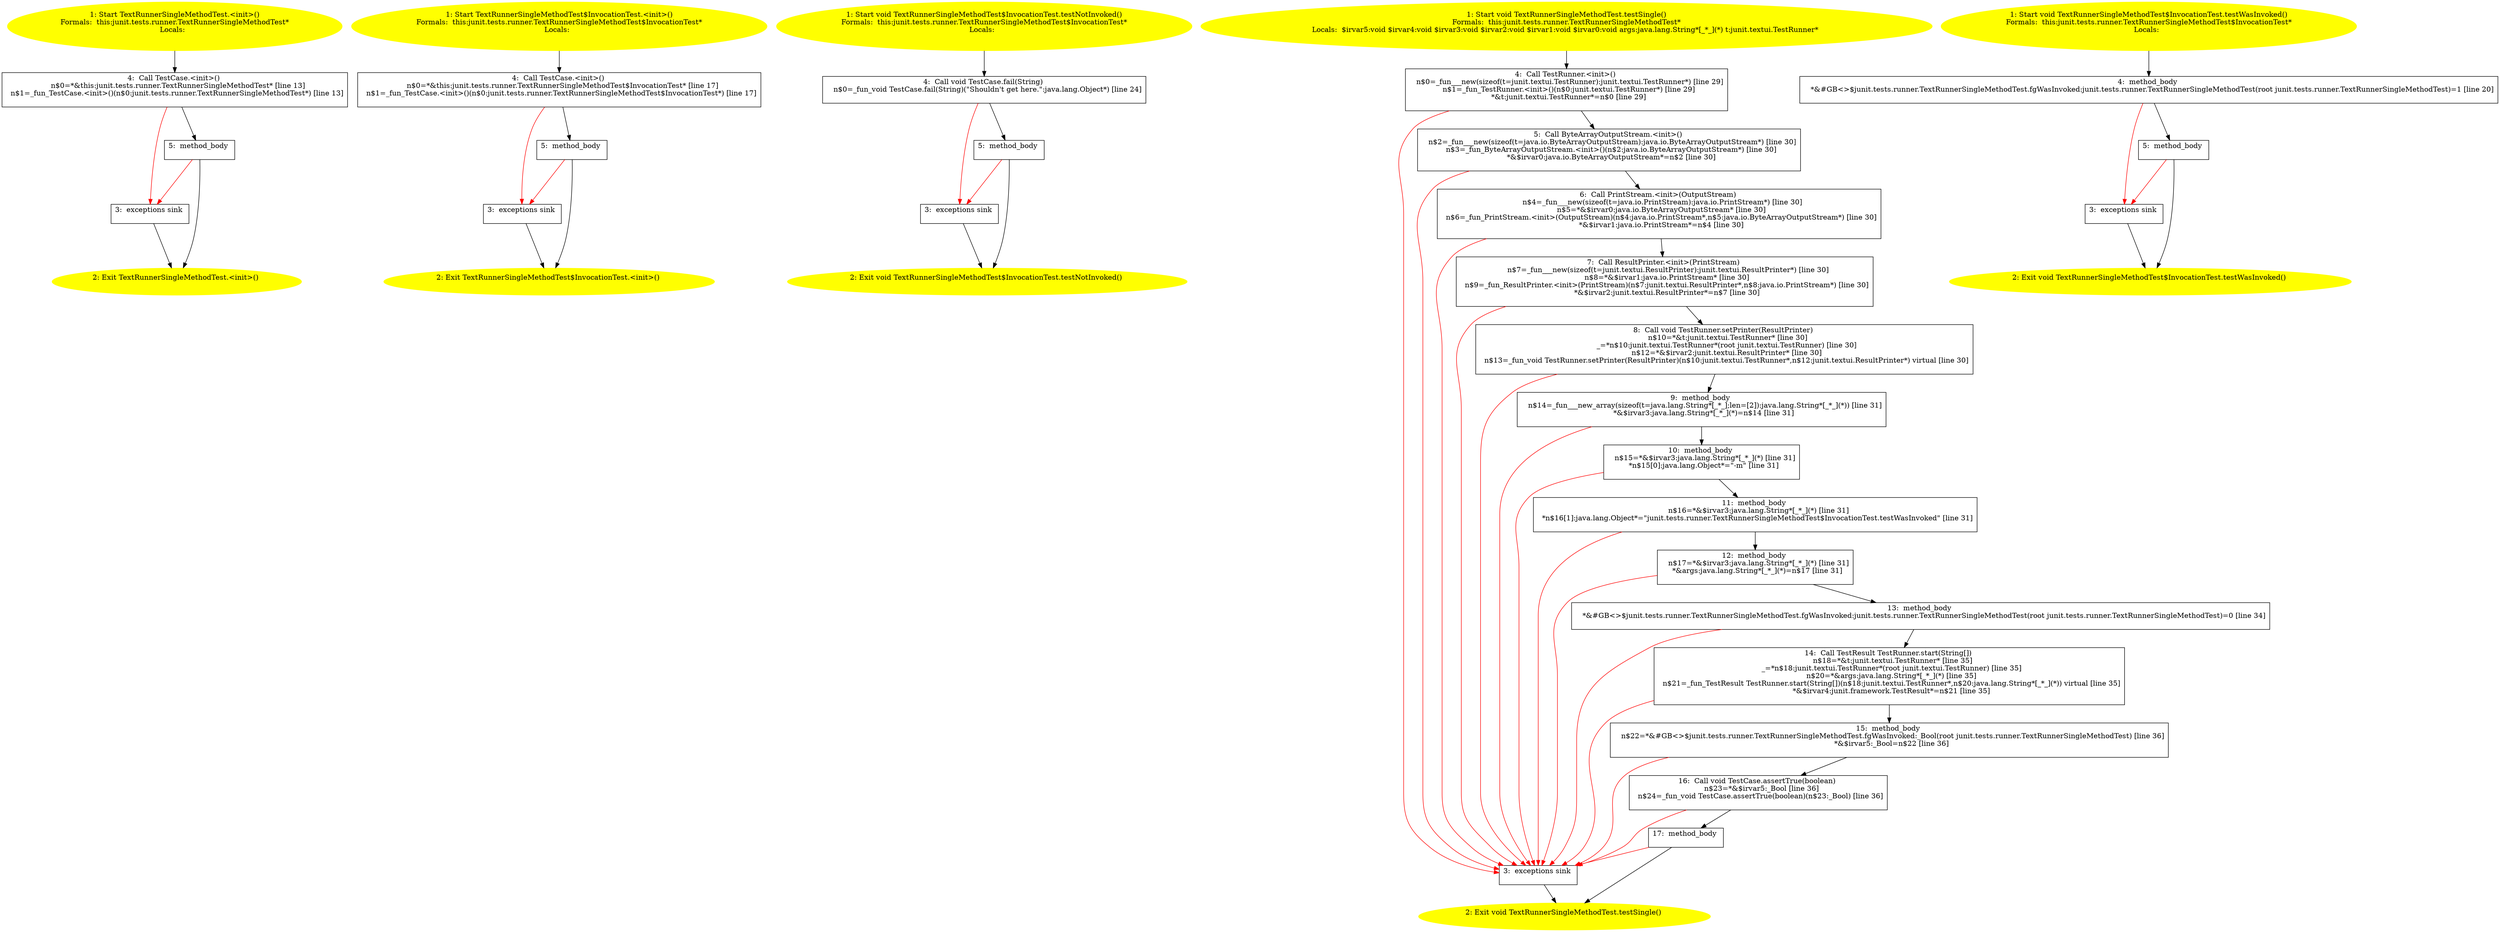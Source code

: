 /* @generated */
digraph cfg {
"junit.tests.runner.TextRunnerSingleMethodTest.<init>().c698d20a4f71efff94bd7ad16508c76e_1" [label="1: Start TextRunnerSingleMethodTest.<init>()\nFormals:  this:junit.tests.runner.TextRunnerSingleMethodTest*\nLocals:  \n  " color=yellow style=filled]
	

	 "junit.tests.runner.TextRunnerSingleMethodTest.<init>().c698d20a4f71efff94bd7ad16508c76e_1" -> "junit.tests.runner.TextRunnerSingleMethodTest.<init>().c698d20a4f71efff94bd7ad16508c76e_4" ;
"junit.tests.runner.TextRunnerSingleMethodTest.<init>().c698d20a4f71efff94bd7ad16508c76e_2" [label="2: Exit TextRunnerSingleMethodTest.<init>() \n  " color=yellow style=filled]
	

"junit.tests.runner.TextRunnerSingleMethodTest.<init>().c698d20a4f71efff94bd7ad16508c76e_3" [label="3:  exceptions sink \n  " shape="box"]
	

	 "junit.tests.runner.TextRunnerSingleMethodTest.<init>().c698d20a4f71efff94bd7ad16508c76e_3" -> "junit.tests.runner.TextRunnerSingleMethodTest.<init>().c698d20a4f71efff94bd7ad16508c76e_2" ;
"junit.tests.runner.TextRunnerSingleMethodTest.<init>().c698d20a4f71efff94bd7ad16508c76e_4" [label="4:  Call TestCase.<init>() \n   n$0=*&this:junit.tests.runner.TextRunnerSingleMethodTest* [line 13]\n  n$1=_fun_TestCase.<init>()(n$0:junit.tests.runner.TextRunnerSingleMethodTest*) [line 13]\n " shape="box"]
	

	 "junit.tests.runner.TextRunnerSingleMethodTest.<init>().c698d20a4f71efff94bd7ad16508c76e_4" -> "junit.tests.runner.TextRunnerSingleMethodTest.<init>().c698d20a4f71efff94bd7ad16508c76e_5" ;
	 "junit.tests.runner.TextRunnerSingleMethodTest.<init>().c698d20a4f71efff94bd7ad16508c76e_4" -> "junit.tests.runner.TextRunnerSingleMethodTest.<init>().c698d20a4f71efff94bd7ad16508c76e_3" [color="red" ];
"junit.tests.runner.TextRunnerSingleMethodTest.<init>().c698d20a4f71efff94bd7ad16508c76e_5" [label="5:  method_body \n  " shape="box"]
	

	 "junit.tests.runner.TextRunnerSingleMethodTest.<init>().c698d20a4f71efff94bd7ad16508c76e_5" -> "junit.tests.runner.TextRunnerSingleMethodTest.<init>().c698d20a4f71efff94bd7ad16508c76e_2" ;
	 "junit.tests.runner.TextRunnerSingleMethodTest.<init>().c698d20a4f71efff94bd7ad16508c76e_5" -> "junit.tests.runner.TextRunnerSingleMethodTest.<init>().c698d20a4f71efff94bd7ad16508c76e_3" [color="red" ];
"junit.tests.runner.TextRunnerSingleMethodTest$InvocationTest.<init>().00c45f1c48df86ae86f75021b813ae37_1" [label="1: Start TextRunnerSingleMethodTest$InvocationTest.<init>()\nFormals:  this:junit.tests.runner.TextRunnerSingleMethodTest$InvocationTest*\nLocals:  \n  " color=yellow style=filled]
	

	 "junit.tests.runner.TextRunnerSingleMethodTest$InvocationTest.<init>().00c45f1c48df86ae86f75021b813ae37_1" -> "junit.tests.runner.TextRunnerSingleMethodTest$InvocationTest.<init>().00c45f1c48df86ae86f75021b813ae37_4" ;
"junit.tests.runner.TextRunnerSingleMethodTest$InvocationTest.<init>().00c45f1c48df86ae86f75021b813ae37_2" [label="2: Exit TextRunnerSingleMethodTest$InvocationTest.<init>() \n  " color=yellow style=filled]
	

"junit.tests.runner.TextRunnerSingleMethodTest$InvocationTest.<init>().00c45f1c48df86ae86f75021b813ae37_3" [label="3:  exceptions sink \n  " shape="box"]
	

	 "junit.tests.runner.TextRunnerSingleMethodTest$InvocationTest.<init>().00c45f1c48df86ae86f75021b813ae37_3" -> "junit.tests.runner.TextRunnerSingleMethodTest$InvocationTest.<init>().00c45f1c48df86ae86f75021b813ae37_2" ;
"junit.tests.runner.TextRunnerSingleMethodTest$InvocationTest.<init>().00c45f1c48df86ae86f75021b813ae37_4" [label="4:  Call TestCase.<init>() \n   n$0=*&this:junit.tests.runner.TextRunnerSingleMethodTest$InvocationTest* [line 17]\n  n$1=_fun_TestCase.<init>()(n$0:junit.tests.runner.TextRunnerSingleMethodTest$InvocationTest*) [line 17]\n " shape="box"]
	

	 "junit.tests.runner.TextRunnerSingleMethodTest$InvocationTest.<init>().00c45f1c48df86ae86f75021b813ae37_4" -> "junit.tests.runner.TextRunnerSingleMethodTest$InvocationTest.<init>().00c45f1c48df86ae86f75021b813ae37_5" ;
	 "junit.tests.runner.TextRunnerSingleMethodTest$InvocationTest.<init>().00c45f1c48df86ae86f75021b813ae37_4" -> "junit.tests.runner.TextRunnerSingleMethodTest$InvocationTest.<init>().00c45f1c48df86ae86f75021b813ae37_3" [color="red" ];
"junit.tests.runner.TextRunnerSingleMethodTest$InvocationTest.<init>().00c45f1c48df86ae86f75021b813ae37_5" [label="5:  method_body \n  " shape="box"]
	

	 "junit.tests.runner.TextRunnerSingleMethodTest$InvocationTest.<init>().00c45f1c48df86ae86f75021b813ae37_5" -> "junit.tests.runner.TextRunnerSingleMethodTest$InvocationTest.<init>().00c45f1c48df86ae86f75021b813ae37_2" ;
	 "junit.tests.runner.TextRunnerSingleMethodTest$InvocationTest.<init>().00c45f1c48df86ae86f75021b813ae37_5" -> "junit.tests.runner.TextRunnerSingleMethodTest$InvocationTest.<init>().00c45f1c48df86ae86f75021b813ae37_3" [color="red" ];
"junit.tests.runner.TextRunnerSingleMethodTest$InvocationTest.testNotInvoked():void.bc62bb1eec5f73e02556c67174703a08_1" [label="1: Start void TextRunnerSingleMethodTest$InvocationTest.testNotInvoked()\nFormals:  this:junit.tests.runner.TextRunnerSingleMethodTest$InvocationTest*\nLocals:  \n  " color=yellow style=filled]
	

	 "junit.tests.runner.TextRunnerSingleMethodTest$InvocationTest.testNotInvoked():void.bc62bb1eec5f73e02556c67174703a08_1" -> "junit.tests.runner.TextRunnerSingleMethodTest$InvocationTest.testNotInvoked():void.bc62bb1eec5f73e02556c67174703a08_4" ;
"junit.tests.runner.TextRunnerSingleMethodTest$InvocationTest.testNotInvoked():void.bc62bb1eec5f73e02556c67174703a08_2" [label="2: Exit void TextRunnerSingleMethodTest$InvocationTest.testNotInvoked() \n  " color=yellow style=filled]
	

"junit.tests.runner.TextRunnerSingleMethodTest$InvocationTest.testNotInvoked():void.bc62bb1eec5f73e02556c67174703a08_3" [label="3:  exceptions sink \n  " shape="box"]
	

	 "junit.tests.runner.TextRunnerSingleMethodTest$InvocationTest.testNotInvoked():void.bc62bb1eec5f73e02556c67174703a08_3" -> "junit.tests.runner.TextRunnerSingleMethodTest$InvocationTest.testNotInvoked():void.bc62bb1eec5f73e02556c67174703a08_2" ;
"junit.tests.runner.TextRunnerSingleMethodTest$InvocationTest.testNotInvoked():void.bc62bb1eec5f73e02556c67174703a08_4" [label="4:  Call void TestCase.fail(String) \n   n$0=_fun_void TestCase.fail(String)(\"Shouldn't get here.\":java.lang.Object*) [line 24]\n " shape="box"]
	

	 "junit.tests.runner.TextRunnerSingleMethodTest$InvocationTest.testNotInvoked():void.bc62bb1eec5f73e02556c67174703a08_4" -> "junit.tests.runner.TextRunnerSingleMethodTest$InvocationTest.testNotInvoked():void.bc62bb1eec5f73e02556c67174703a08_5" ;
	 "junit.tests.runner.TextRunnerSingleMethodTest$InvocationTest.testNotInvoked():void.bc62bb1eec5f73e02556c67174703a08_4" -> "junit.tests.runner.TextRunnerSingleMethodTest$InvocationTest.testNotInvoked():void.bc62bb1eec5f73e02556c67174703a08_3" [color="red" ];
"junit.tests.runner.TextRunnerSingleMethodTest$InvocationTest.testNotInvoked():void.bc62bb1eec5f73e02556c67174703a08_5" [label="5:  method_body \n  " shape="box"]
	

	 "junit.tests.runner.TextRunnerSingleMethodTest$InvocationTest.testNotInvoked():void.bc62bb1eec5f73e02556c67174703a08_5" -> "junit.tests.runner.TextRunnerSingleMethodTest$InvocationTest.testNotInvoked():void.bc62bb1eec5f73e02556c67174703a08_2" ;
	 "junit.tests.runner.TextRunnerSingleMethodTest$InvocationTest.testNotInvoked():void.bc62bb1eec5f73e02556c67174703a08_5" -> "junit.tests.runner.TextRunnerSingleMethodTest$InvocationTest.testNotInvoked():void.bc62bb1eec5f73e02556c67174703a08_3" [color="red" ];
"junit.tests.runner.TextRunnerSingleMethodTest.testSingle():void.9a5752ab33eb6e2d3fef37ae2812ebf4_1" [label="1: Start void TextRunnerSingleMethodTest.testSingle()\nFormals:  this:junit.tests.runner.TextRunnerSingleMethodTest*\nLocals:  $irvar5:void $irvar4:void $irvar3:void $irvar2:void $irvar1:void $irvar0:void args:java.lang.String*[_*_](*) t:junit.textui.TestRunner* \n  " color=yellow style=filled]
	

	 "junit.tests.runner.TextRunnerSingleMethodTest.testSingle():void.9a5752ab33eb6e2d3fef37ae2812ebf4_1" -> "junit.tests.runner.TextRunnerSingleMethodTest.testSingle():void.9a5752ab33eb6e2d3fef37ae2812ebf4_4" ;
"junit.tests.runner.TextRunnerSingleMethodTest.testSingle():void.9a5752ab33eb6e2d3fef37ae2812ebf4_2" [label="2: Exit void TextRunnerSingleMethodTest.testSingle() \n  " color=yellow style=filled]
	

"junit.tests.runner.TextRunnerSingleMethodTest.testSingle():void.9a5752ab33eb6e2d3fef37ae2812ebf4_3" [label="3:  exceptions sink \n  " shape="box"]
	

	 "junit.tests.runner.TextRunnerSingleMethodTest.testSingle():void.9a5752ab33eb6e2d3fef37ae2812ebf4_3" -> "junit.tests.runner.TextRunnerSingleMethodTest.testSingle():void.9a5752ab33eb6e2d3fef37ae2812ebf4_2" ;
"junit.tests.runner.TextRunnerSingleMethodTest.testSingle():void.9a5752ab33eb6e2d3fef37ae2812ebf4_4" [label="4:  Call TestRunner.<init>() \n   n$0=_fun___new(sizeof(t=junit.textui.TestRunner):junit.textui.TestRunner*) [line 29]\n  n$1=_fun_TestRunner.<init>()(n$0:junit.textui.TestRunner*) [line 29]\n  *&t:junit.textui.TestRunner*=n$0 [line 29]\n " shape="box"]
	

	 "junit.tests.runner.TextRunnerSingleMethodTest.testSingle():void.9a5752ab33eb6e2d3fef37ae2812ebf4_4" -> "junit.tests.runner.TextRunnerSingleMethodTest.testSingle():void.9a5752ab33eb6e2d3fef37ae2812ebf4_5" ;
	 "junit.tests.runner.TextRunnerSingleMethodTest.testSingle():void.9a5752ab33eb6e2d3fef37ae2812ebf4_4" -> "junit.tests.runner.TextRunnerSingleMethodTest.testSingle():void.9a5752ab33eb6e2d3fef37ae2812ebf4_3" [color="red" ];
"junit.tests.runner.TextRunnerSingleMethodTest.testSingle():void.9a5752ab33eb6e2d3fef37ae2812ebf4_5" [label="5:  Call ByteArrayOutputStream.<init>() \n   n$2=_fun___new(sizeof(t=java.io.ByteArrayOutputStream):java.io.ByteArrayOutputStream*) [line 30]\n  n$3=_fun_ByteArrayOutputStream.<init>()(n$2:java.io.ByteArrayOutputStream*) [line 30]\n  *&$irvar0:java.io.ByteArrayOutputStream*=n$2 [line 30]\n " shape="box"]
	

	 "junit.tests.runner.TextRunnerSingleMethodTest.testSingle():void.9a5752ab33eb6e2d3fef37ae2812ebf4_5" -> "junit.tests.runner.TextRunnerSingleMethodTest.testSingle():void.9a5752ab33eb6e2d3fef37ae2812ebf4_6" ;
	 "junit.tests.runner.TextRunnerSingleMethodTest.testSingle():void.9a5752ab33eb6e2d3fef37ae2812ebf4_5" -> "junit.tests.runner.TextRunnerSingleMethodTest.testSingle():void.9a5752ab33eb6e2d3fef37ae2812ebf4_3" [color="red" ];
"junit.tests.runner.TextRunnerSingleMethodTest.testSingle():void.9a5752ab33eb6e2d3fef37ae2812ebf4_6" [label="6:  Call PrintStream.<init>(OutputStream) \n   n$4=_fun___new(sizeof(t=java.io.PrintStream):java.io.PrintStream*) [line 30]\n  n$5=*&$irvar0:java.io.ByteArrayOutputStream* [line 30]\n  n$6=_fun_PrintStream.<init>(OutputStream)(n$4:java.io.PrintStream*,n$5:java.io.ByteArrayOutputStream*) [line 30]\n  *&$irvar1:java.io.PrintStream*=n$4 [line 30]\n " shape="box"]
	

	 "junit.tests.runner.TextRunnerSingleMethodTest.testSingle():void.9a5752ab33eb6e2d3fef37ae2812ebf4_6" -> "junit.tests.runner.TextRunnerSingleMethodTest.testSingle():void.9a5752ab33eb6e2d3fef37ae2812ebf4_7" ;
	 "junit.tests.runner.TextRunnerSingleMethodTest.testSingle():void.9a5752ab33eb6e2d3fef37ae2812ebf4_6" -> "junit.tests.runner.TextRunnerSingleMethodTest.testSingle():void.9a5752ab33eb6e2d3fef37ae2812ebf4_3" [color="red" ];
"junit.tests.runner.TextRunnerSingleMethodTest.testSingle():void.9a5752ab33eb6e2d3fef37ae2812ebf4_7" [label="7:  Call ResultPrinter.<init>(PrintStream) \n   n$7=_fun___new(sizeof(t=junit.textui.ResultPrinter):junit.textui.ResultPrinter*) [line 30]\n  n$8=*&$irvar1:java.io.PrintStream* [line 30]\n  n$9=_fun_ResultPrinter.<init>(PrintStream)(n$7:junit.textui.ResultPrinter*,n$8:java.io.PrintStream*) [line 30]\n  *&$irvar2:junit.textui.ResultPrinter*=n$7 [line 30]\n " shape="box"]
	

	 "junit.tests.runner.TextRunnerSingleMethodTest.testSingle():void.9a5752ab33eb6e2d3fef37ae2812ebf4_7" -> "junit.tests.runner.TextRunnerSingleMethodTest.testSingle():void.9a5752ab33eb6e2d3fef37ae2812ebf4_8" ;
	 "junit.tests.runner.TextRunnerSingleMethodTest.testSingle():void.9a5752ab33eb6e2d3fef37ae2812ebf4_7" -> "junit.tests.runner.TextRunnerSingleMethodTest.testSingle():void.9a5752ab33eb6e2d3fef37ae2812ebf4_3" [color="red" ];
"junit.tests.runner.TextRunnerSingleMethodTest.testSingle():void.9a5752ab33eb6e2d3fef37ae2812ebf4_8" [label="8:  Call void TestRunner.setPrinter(ResultPrinter) \n   n$10=*&t:junit.textui.TestRunner* [line 30]\n  _=*n$10:junit.textui.TestRunner*(root junit.textui.TestRunner) [line 30]\n  n$12=*&$irvar2:junit.textui.ResultPrinter* [line 30]\n  n$13=_fun_void TestRunner.setPrinter(ResultPrinter)(n$10:junit.textui.TestRunner*,n$12:junit.textui.ResultPrinter*) virtual [line 30]\n " shape="box"]
	

	 "junit.tests.runner.TextRunnerSingleMethodTest.testSingle():void.9a5752ab33eb6e2d3fef37ae2812ebf4_8" -> "junit.tests.runner.TextRunnerSingleMethodTest.testSingle():void.9a5752ab33eb6e2d3fef37ae2812ebf4_9" ;
	 "junit.tests.runner.TextRunnerSingleMethodTest.testSingle():void.9a5752ab33eb6e2d3fef37ae2812ebf4_8" -> "junit.tests.runner.TextRunnerSingleMethodTest.testSingle():void.9a5752ab33eb6e2d3fef37ae2812ebf4_3" [color="red" ];
"junit.tests.runner.TextRunnerSingleMethodTest.testSingle():void.9a5752ab33eb6e2d3fef37ae2812ebf4_9" [label="9:  method_body \n   n$14=_fun___new_array(sizeof(t=java.lang.String*[_*_];len=[2]):java.lang.String*[_*_](*)) [line 31]\n  *&$irvar3:java.lang.String*[_*_](*)=n$14 [line 31]\n " shape="box"]
	

	 "junit.tests.runner.TextRunnerSingleMethodTest.testSingle():void.9a5752ab33eb6e2d3fef37ae2812ebf4_9" -> "junit.tests.runner.TextRunnerSingleMethodTest.testSingle():void.9a5752ab33eb6e2d3fef37ae2812ebf4_10" ;
	 "junit.tests.runner.TextRunnerSingleMethodTest.testSingle():void.9a5752ab33eb6e2d3fef37ae2812ebf4_9" -> "junit.tests.runner.TextRunnerSingleMethodTest.testSingle():void.9a5752ab33eb6e2d3fef37ae2812ebf4_3" [color="red" ];
"junit.tests.runner.TextRunnerSingleMethodTest.testSingle():void.9a5752ab33eb6e2d3fef37ae2812ebf4_10" [label="10:  method_body \n   n$15=*&$irvar3:java.lang.String*[_*_](*) [line 31]\n  *n$15[0]:java.lang.Object*=\"-m\" [line 31]\n " shape="box"]
	

	 "junit.tests.runner.TextRunnerSingleMethodTest.testSingle():void.9a5752ab33eb6e2d3fef37ae2812ebf4_10" -> "junit.tests.runner.TextRunnerSingleMethodTest.testSingle():void.9a5752ab33eb6e2d3fef37ae2812ebf4_11" ;
	 "junit.tests.runner.TextRunnerSingleMethodTest.testSingle():void.9a5752ab33eb6e2d3fef37ae2812ebf4_10" -> "junit.tests.runner.TextRunnerSingleMethodTest.testSingle():void.9a5752ab33eb6e2d3fef37ae2812ebf4_3" [color="red" ];
"junit.tests.runner.TextRunnerSingleMethodTest.testSingle():void.9a5752ab33eb6e2d3fef37ae2812ebf4_11" [label="11:  method_body \n   n$16=*&$irvar3:java.lang.String*[_*_](*) [line 31]\n  *n$16[1]:java.lang.Object*=\"junit.tests.runner.TextRunnerSingleMethodTest$InvocationTest.testWasInvoked\" [line 31]\n " shape="box"]
	

	 "junit.tests.runner.TextRunnerSingleMethodTest.testSingle():void.9a5752ab33eb6e2d3fef37ae2812ebf4_11" -> "junit.tests.runner.TextRunnerSingleMethodTest.testSingle():void.9a5752ab33eb6e2d3fef37ae2812ebf4_12" ;
	 "junit.tests.runner.TextRunnerSingleMethodTest.testSingle():void.9a5752ab33eb6e2d3fef37ae2812ebf4_11" -> "junit.tests.runner.TextRunnerSingleMethodTest.testSingle():void.9a5752ab33eb6e2d3fef37ae2812ebf4_3" [color="red" ];
"junit.tests.runner.TextRunnerSingleMethodTest.testSingle():void.9a5752ab33eb6e2d3fef37ae2812ebf4_12" [label="12:  method_body \n   n$17=*&$irvar3:java.lang.String*[_*_](*) [line 31]\n  *&args:java.lang.String*[_*_](*)=n$17 [line 31]\n " shape="box"]
	

	 "junit.tests.runner.TextRunnerSingleMethodTest.testSingle():void.9a5752ab33eb6e2d3fef37ae2812ebf4_12" -> "junit.tests.runner.TextRunnerSingleMethodTest.testSingle():void.9a5752ab33eb6e2d3fef37ae2812ebf4_13" ;
	 "junit.tests.runner.TextRunnerSingleMethodTest.testSingle():void.9a5752ab33eb6e2d3fef37ae2812ebf4_12" -> "junit.tests.runner.TextRunnerSingleMethodTest.testSingle():void.9a5752ab33eb6e2d3fef37ae2812ebf4_3" [color="red" ];
"junit.tests.runner.TextRunnerSingleMethodTest.testSingle():void.9a5752ab33eb6e2d3fef37ae2812ebf4_13" [label="13:  method_body \n   *&#GB<>$junit.tests.runner.TextRunnerSingleMethodTest.fgWasInvoked:junit.tests.runner.TextRunnerSingleMethodTest(root junit.tests.runner.TextRunnerSingleMethodTest)=0 [line 34]\n " shape="box"]
	

	 "junit.tests.runner.TextRunnerSingleMethodTest.testSingle():void.9a5752ab33eb6e2d3fef37ae2812ebf4_13" -> "junit.tests.runner.TextRunnerSingleMethodTest.testSingle():void.9a5752ab33eb6e2d3fef37ae2812ebf4_14" ;
	 "junit.tests.runner.TextRunnerSingleMethodTest.testSingle():void.9a5752ab33eb6e2d3fef37ae2812ebf4_13" -> "junit.tests.runner.TextRunnerSingleMethodTest.testSingle():void.9a5752ab33eb6e2d3fef37ae2812ebf4_3" [color="red" ];
"junit.tests.runner.TextRunnerSingleMethodTest.testSingle():void.9a5752ab33eb6e2d3fef37ae2812ebf4_14" [label="14:  Call TestResult TestRunner.start(String[]) \n   n$18=*&t:junit.textui.TestRunner* [line 35]\n  _=*n$18:junit.textui.TestRunner*(root junit.textui.TestRunner) [line 35]\n  n$20=*&args:java.lang.String*[_*_](*) [line 35]\n  n$21=_fun_TestResult TestRunner.start(String[])(n$18:junit.textui.TestRunner*,n$20:java.lang.String*[_*_](*)) virtual [line 35]\n  *&$irvar4:junit.framework.TestResult*=n$21 [line 35]\n " shape="box"]
	

	 "junit.tests.runner.TextRunnerSingleMethodTest.testSingle():void.9a5752ab33eb6e2d3fef37ae2812ebf4_14" -> "junit.tests.runner.TextRunnerSingleMethodTest.testSingle():void.9a5752ab33eb6e2d3fef37ae2812ebf4_15" ;
	 "junit.tests.runner.TextRunnerSingleMethodTest.testSingle():void.9a5752ab33eb6e2d3fef37ae2812ebf4_14" -> "junit.tests.runner.TextRunnerSingleMethodTest.testSingle():void.9a5752ab33eb6e2d3fef37ae2812ebf4_3" [color="red" ];
"junit.tests.runner.TextRunnerSingleMethodTest.testSingle():void.9a5752ab33eb6e2d3fef37ae2812ebf4_15" [label="15:  method_body \n   n$22=*&#GB<>$junit.tests.runner.TextRunnerSingleMethodTest.fgWasInvoked:_Bool(root junit.tests.runner.TextRunnerSingleMethodTest) [line 36]\n  *&$irvar5:_Bool=n$22 [line 36]\n " shape="box"]
	

	 "junit.tests.runner.TextRunnerSingleMethodTest.testSingle():void.9a5752ab33eb6e2d3fef37ae2812ebf4_15" -> "junit.tests.runner.TextRunnerSingleMethodTest.testSingle():void.9a5752ab33eb6e2d3fef37ae2812ebf4_16" ;
	 "junit.tests.runner.TextRunnerSingleMethodTest.testSingle():void.9a5752ab33eb6e2d3fef37ae2812ebf4_15" -> "junit.tests.runner.TextRunnerSingleMethodTest.testSingle():void.9a5752ab33eb6e2d3fef37ae2812ebf4_3" [color="red" ];
"junit.tests.runner.TextRunnerSingleMethodTest.testSingle():void.9a5752ab33eb6e2d3fef37ae2812ebf4_16" [label="16:  Call void TestCase.assertTrue(boolean) \n   n$23=*&$irvar5:_Bool [line 36]\n  n$24=_fun_void TestCase.assertTrue(boolean)(n$23:_Bool) [line 36]\n " shape="box"]
	

	 "junit.tests.runner.TextRunnerSingleMethodTest.testSingle():void.9a5752ab33eb6e2d3fef37ae2812ebf4_16" -> "junit.tests.runner.TextRunnerSingleMethodTest.testSingle():void.9a5752ab33eb6e2d3fef37ae2812ebf4_17" ;
	 "junit.tests.runner.TextRunnerSingleMethodTest.testSingle():void.9a5752ab33eb6e2d3fef37ae2812ebf4_16" -> "junit.tests.runner.TextRunnerSingleMethodTest.testSingle():void.9a5752ab33eb6e2d3fef37ae2812ebf4_3" [color="red" ];
"junit.tests.runner.TextRunnerSingleMethodTest.testSingle():void.9a5752ab33eb6e2d3fef37ae2812ebf4_17" [label="17:  method_body \n  " shape="box"]
	

	 "junit.tests.runner.TextRunnerSingleMethodTest.testSingle():void.9a5752ab33eb6e2d3fef37ae2812ebf4_17" -> "junit.tests.runner.TextRunnerSingleMethodTest.testSingle():void.9a5752ab33eb6e2d3fef37ae2812ebf4_2" ;
	 "junit.tests.runner.TextRunnerSingleMethodTest.testSingle():void.9a5752ab33eb6e2d3fef37ae2812ebf4_17" -> "junit.tests.runner.TextRunnerSingleMethodTest.testSingle():void.9a5752ab33eb6e2d3fef37ae2812ebf4_3" [color="red" ];
"junit.tests.runner.TextRunnerSingleMethodTest$InvocationTest.testWasInvoked():void.bcb12bf12c6ff50fa505ec694055e6e1_1" [label="1: Start void TextRunnerSingleMethodTest$InvocationTest.testWasInvoked()\nFormals:  this:junit.tests.runner.TextRunnerSingleMethodTest$InvocationTest*\nLocals:  \n  " color=yellow style=filled]
	

	 "junit.tests.runner.TextRunnerSingleMethodTest$InvocationTest.testWasInvoked():void.bcb12bf12c6ff50fa505ec694055e6e1_1" -> "junit.tests.runner.TextRunnerSingleMethodTest$InvocationTest.testWasInvoked():void.bcb12bf12c6ff50fa505ec694055e6e1_4" ;
"junit.tests.runner.TextRunnerSingleMethodTest$InvocationTest.testWasInvoked():void.bcb12bf12c6ff50fa505ec694055e6e1_2" [label="2: Exit void TextRunnerSingleMethodTest$InvocationTest.testWasInvoked() \n  " color=yellow style=filled]
	

"junit.tests.runner.TextRunnerSingleMethodTest$InvocationTest.testWasInvoked():void.bcb12bf12c6ff50fa505ec694055e6e1_3" [label="3:  exceptions sink \n  " shape="box"]
	

	 "junit.tests.runner.TextRunnerSingleMethodTest$InvocationTest.testWasInvoked():void.bcb12bf12c6ff50fa505ec694055e6e1_3" -> "junit.tests.runner.TextRunnerSingleMethodTest$InvocationTest.testWasInvoked():void.bcb12bf12c6ff50fa505ec694055e6e1_2" ;
"junit.tests.runner.TextRunnerSingleMethodTest$InvocationTest.testWasInvoked():void.bcb12bf12c6ff50fa505ec694055e6e1_4" [label="4:  method_body \n   *&#GB<>$junit.tests.runner.TextRunnerSingleMethodTest.fgWasInvoked:junit.tests.runner.TextRunnerSingleMethodTest(root junit.tests.runner.TextRunnerSingleMethodTest)=1 [line 20]\n " shape="box"]
	

	 "junit.tests.runner.TextRunnerSingleMethodTest$InvocationTest.testWasInvoked():void.bcb12bf12c6ff50fa505ec694055e6e1_4" -> "junit.tests.runner.TextRunnerSingleMethodTest$InvocationTest.testWasInvoked():void.bcb12bf12c6ff50fa505ec694055e6e1_5" ;
	 "junit.tests.runner.TextRunnerSingleMethodTest$InvocationTest.testWasInvoked():void.bcb12bf12c6ff50fa505ec694055e6e1_4" -> "junit.tests.runner.TextRunnerSingleMethodTest$InvocationTest.testWasInvoked():void.bcb12bf12c6ff50fa505ec694055e6e1_3" [color="red" ];
"junit.tests.runner.TextRunnerSingleMethodTest$InvocationTest.testWasInvoked():void.bcb12bf12c6ff50fa505ec694055e6e1_5" [label="5:  method_body \n  " shape="box"]
	

	 "junit.tests.runner.TextRunnerSingleMethodTest$InvocationTest.testWasInvoked():void.bcb12bf12c6ff50fa505ec694055e6e1_5" -> "junit.tests.runner.TextRunnerSingleMethodTest$InvocationTest.testWasInvoked():void.bcb12bf12c6ff50fa505ec694055e6e1_2" ;
	 "junit.tests.runner.TextRunnerSingleMethodTest$InvocationTest.testWasInvoked():void.bcb12bf12c6ff50fa505ec694055e6e1_5" -> "junit.tests.runner.TextRunnerSingleMethodTest$InvocationTest.testWasInvoked():void.bcb12bf12c6ff50fa505ec694055e6e1_3" [color="red" ];
}
